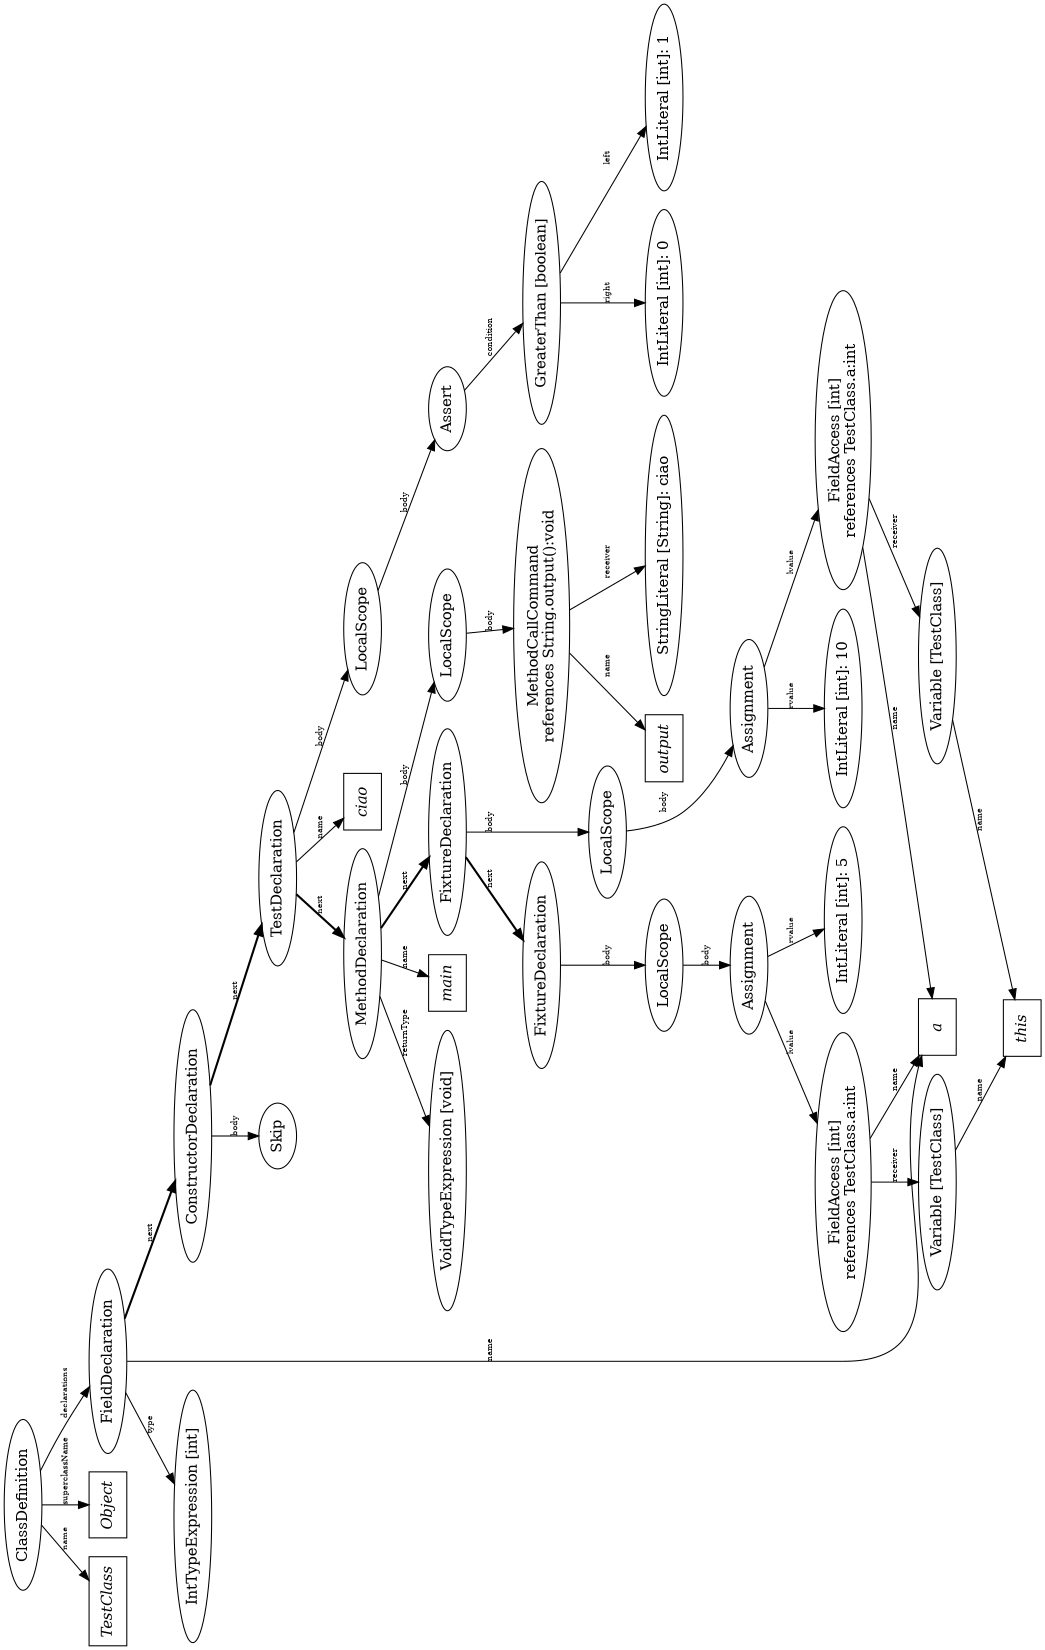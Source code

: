 digraph TestClass {
size = "11,7.5";
rotate = 90
node27 [ label = "ClassDefinition"];
symbol_TestClass [label = "TestClass" fontname = "Times-Italic" shape = box]
node27 -> symbol_TestClass [label = "name" fontsize = 8]
symbol_Object [label = "Object" fontname = "Times-Italic" shape = box]
node27 -> symbol_Object [label = "superclassName" fontsize = 8]
node26 [ label = "FieldDeclaration"];
node0 [ label = "IntTypeExpression [int]"];
node26 -> node0 [label = "type" fontsize = 8]
symbol_a [label = "a" fontname = "Times-Italic" shape = box]
node26 -> symbol_a [label = "name" fontsize = 8]
node25 [ label = "ConstructorDeclaration"];
node1 [ label = "Skip"];
node25 -> node1 [label = "body" fontsize = 8]
node24 [ label = "TestDeclaration"];
symbol_ciao [label = "ciao" fontname = "Times-Italic" shape = box]
node24 -> symbol_ciao [label = "name" fontsize = 8]
node6 [ label = "LocalScope"];
node5 [ label = "Assert"];
node4 [ label = "GreaterThan [boolean]"];
node2 [ label = "IntLiteral [int]: 1"];
node4 -> node2 [label = "left" fontsize = 8]
node3 [ label = "IntLiteral [int]: 0"];
node4 -> node3 [label = "right" fontsize = 8]
node5 -> node4 [label = "condition" fontsize = 8]
node6 -> node5 [label = "body" fontsize = 8]
node24 -> node6 [label = "body" fontsize = 8]
node23 [ label = "MethodDeclaration"];
node7 [ label = "VoidTypeExpression [void]"];
node23 -> node7 [label = "returnType" fontsize = 8]
symbol_main [label = "main" fontname = "Times-Italic" shape = box]
node23 -> symbol_main [label = "name" fontsize = 8]
node10 [ label = "LocalScope"];
node9 [ label = "MethodCallCommand\nreferences String.output():void"];
node8 [ label = "StringLiteral [String]: ciao"];
node9 -> node8 [label = "receiver" fontsize = 8]
symbol_output [label = "output" fontname = "Times-Italic" shape = box]
node9 -> symbol_output [label = "name" fontsize = 8]
node10 -> node9 [label = "body" fontsize = 8]
node23 -> node10 [label = "body" fontsize = 8]
node22 [ label = "FixtureDeclaration"];
node15 [ label = "LocalScope"];
node14 [ label = "Assignment"];
node12 [ label = "FieldAccess [int]\nreferences TestClass.a:int"];
node11 [ label = "Variable [TestClass]"];
symbol_this [label = "this" fontname = "Times-Italic" shape = box]
node11 -> symbol_this [label = "name" fontsize = 8]
node12 -> node11 [label = "receiver" fontsize = 8]
symbol_a [label = "a" fontname = "Times-Italic" shape = box]
node12 -> symbol_a [label = "name" fontsize = 8]
node14 -> node12 [label = "lvalue" fontsize = 8]
node13 [ label = "IntLiteral [int]: 10"];
node14 -> node13 [label = "rvalue" fontsize = 8]
node15 -> node14 [label = "body" fontsize = 8]
node22 -> node15 [label = "body" fontsize = 8]
node21 [ label = "FixtureDeclaration"];
node20 [ label = "LocalScope"];
node19 [ label = "Assignment"];
node17 [ label = "FieldAccess [int]\nreferences TestClass.a:int"];
node16 [ label = "Variable [TestClass]"];
symbol_this [label = "this" fontname = "Times-Italic" shape = box]
node16 -> symbol_this [label = "name" fontsize = 8]
node17 -> node16 [label = "receiver" fontsize = 8]
symbol_a [label = "a" fontname = "Times-Italic" shape = box]
node17 -> symbol_a [label = "name" fontsize = 8]
node19 -> node17 [label = "lvalue" fontsize = 8]
node18 [ label = "IntLiteral [int]: 5"];
node19 -> node18 [label = "rvalue" fontsize = 8]
node20 -> node19 [label = "body" fontsize = 8]
node21 -> node20 [label = "body" fontsize = 8]
node22 -> node21 [label = "next" fontsize = 8 style = bold]
node23 -> node22 [label = "next" fontsize = 8 style = bold]
node24 -> node23 [label = "next" fontsize = 8 style = bold]
node25 -> node24 [label = "next" fontsize = 8 style = bold]
node26 -> node25 [label = "next" fontsize = 8 style = bold]
node27 -> node26 [label = "declarations" fontsize = 8]
}